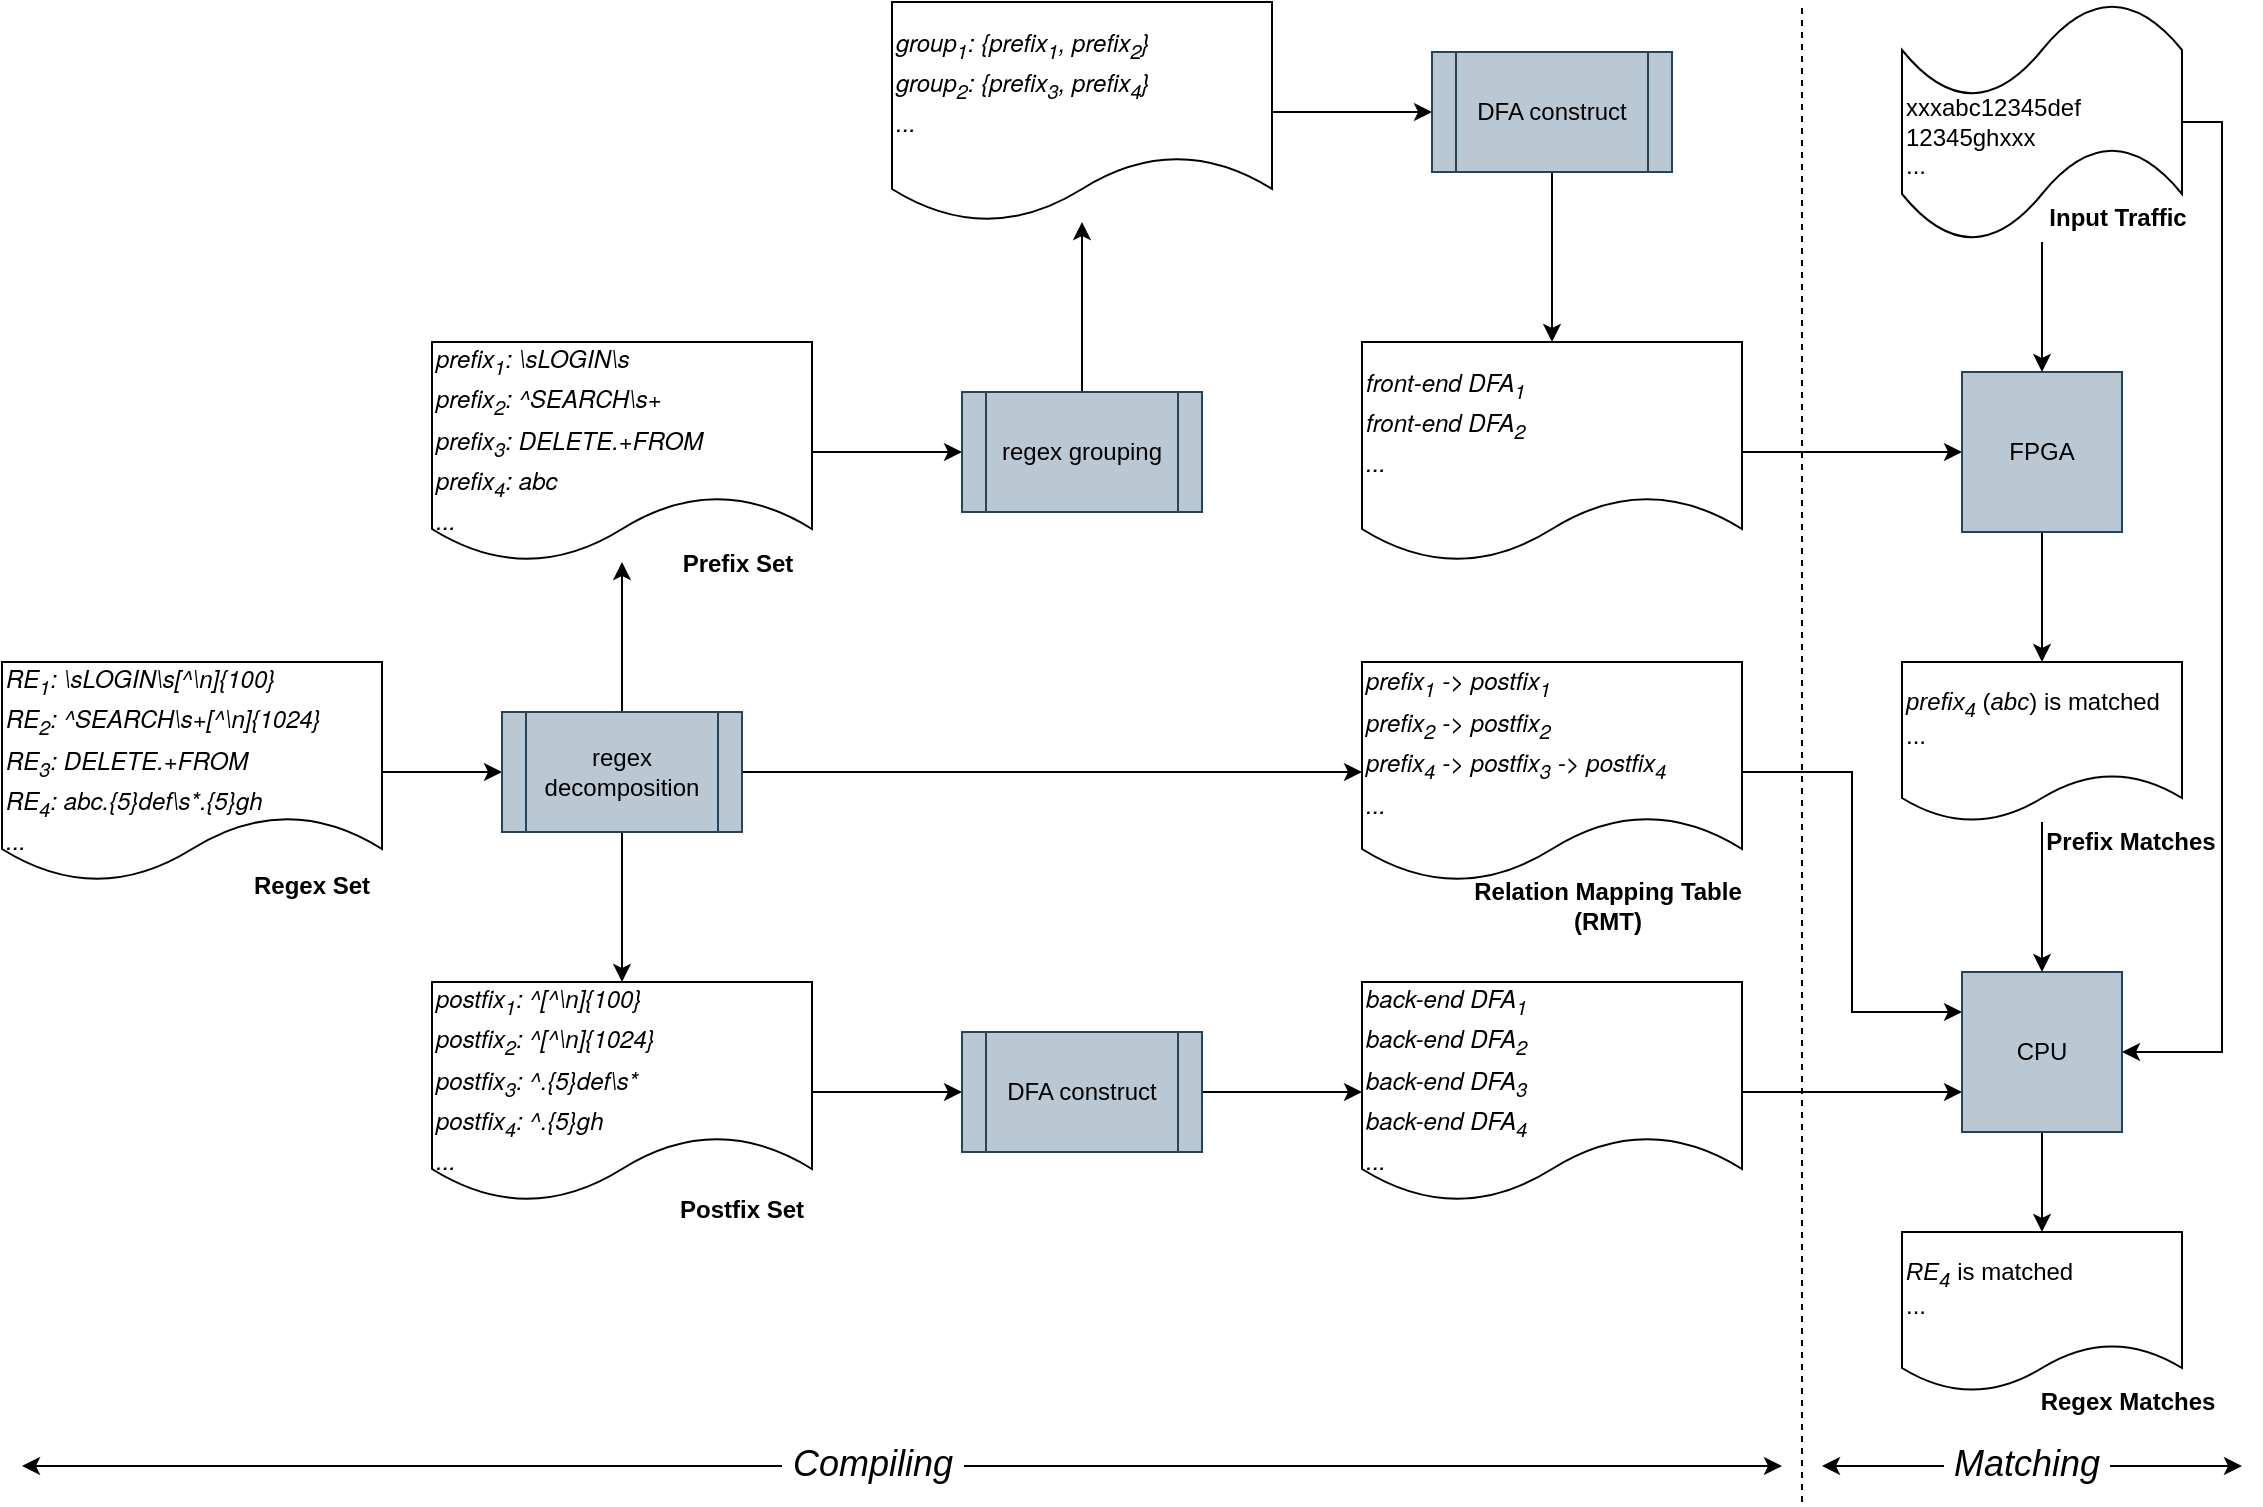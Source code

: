 <mxfile version="13.10.0" type="github">
  <diagram id="onxhnWPnqhLU__DKsyuA" name="Page-1">
    <mxGraphModel dx="1426" dy="794" grid="1" gridSize="10" guides="1" tooltips="1" connect="1" arrows="1" fold="1" page="1" pageScale="1" pageWidth="1169" pageHeight="1654" math="0" shadow="0">
      <root>
        <mxCell id="0" />
        <mxCell id="1" parent="0" />
        <mxCell id="F5_PWc8lOzp_SU4X4ztF-1" style="edgeStyle=orthogonalEdgeStyle;rounded=0;orthogonalLoop=1;jettySize=auto;html=1;exitX=1;exitY=0.5;exitDx=0;exitDy=0;entryX=0;entryY=0.5;entryDx=0;entryDy=0;" edge="1" parent="1" source="F5_PWc8lOzp_SU4X4ztF-2" target="F5_PWc8lOzp_SU4X4ztF-6">
          <mxGeometry relative="1" as="geometry" />
        </mxCell>
        <mxCell id="F5_PWc8lOzp_SU4X4ztF-2" value="&lt;p class=&quot;p1&quot; style=&quot;margin: 0px ; font-stretch: normal ; line-height: normal ; font-family: &amp;#34;helvetica neue&amp;#34;&quot;&gt;&lt;font style=&quot;font-size: 12px&quot;&gt;&lt;i&gt;&lt;br&gt;&lt;/i&gt;&lt;/font&gt;&lt;/p&gt;&lt;p class=&quot;p1&quot; style=&quot;margin: 0px ; font-stretch: normal ; line-height: normal ; font-family: &amp;#34;helvetica neue&amp;#34;&quot;&gt;&lt;font style=&quot;font-size: 12px&quot;&gt;&lt;i&gt;RE&lt;sub&gt;1&lt;/sub&gt;: \sLOGIN\s[^\n]{100}&lt;/i&gt;&lt;br&gt;&lt;/font&gt;&lt;/p&gt;&lt;p class=&quot;p1&quot; style=&quot;margin: 0px ; font-stretch: normal ; line-height: normal ; font-family: &amp;#34;helvetica neue&amp;#34;&quot;&gt;&lt;span class=&quot;s1&quot;&gt;&lt;i&gt;&lt;font style=&quot;font-size: 12px&quot;&gt;RE&lt;sub&gt;2&lt;/sub&gt;: ^SEARCH\s+[^\n]{1024}&lt;/font&gt;&lt;/i&gt;&lt;/span&gt;&lt;/p&gt;&lt;p class=&quot;p1&quot; style=&quot;margin: 0px ; font-stretch: normal ; line-height: normal ; font-family: &amp;#34;helvetica neue&amp;#34;&quot;&gt;&lt;span class=&quot;s1&quot;&gt;&lt;i&gt;&lt;font style=&quot;font-size: 12px&quot;&gt;RE&lt;sub&gt;3&lt;/sub&gt;: DELETE.+FROM&lt;/font&gt;&lt;/i&gt;&lt;/span&gt;&lt;/p&gt;&lt;p class=&quot;p1&quot; style=&quot;margin: 0px ; font-stretch: normal ; line-height: normal ; font-family: &amp;#34;helvetica neue&amp;#34;&quot;&gt;&lt;span class=&quot;s1&quot;&gt;&lt;i&gt;&lt;font style=&quot;font-size: 12px&quot;&gt;RE&lt;sub&gt;4&lt;/sub&gt;: abc.{5}def\s*.{5}gh&lt;/font&gt;&lt;/i&gt;&lt;/span&gt;&lt;/p&gt;&lt;p class=&quot;p1&quot; style=&quot;margin: 0px ; font-stretch: normal ; line-height: normal ; font-family: &amp;#34;helvetica neue&amp;#34;&quot;&gt;&lt;span class=&quot;s1&quot;&gt;&lt;i&gt;&lt;font style=&quot;font-size: 12px&quot;&gt;...&lt;/font&gt;&lt;/i&gt;&lt;/span&gt;&lt;/p&gt;" style="shape=document;whiteSpace=wrap;html=1;boundedLbl=1;align=left;" vertex="1" parent="1">
          <mxGeometry x="10" y="340" width="190" height="110" as="geometry" />
        </mxCell>
        <mxCell id="F5_PWc8lOzp_SU4X4ztF-3" style="edgeStyle=orthogonalEdgeStyle;rounded=0;orthogonalLoop=1;jettySize=auto;html=1;exitX=0.5;exitY=0;exitDx=0;exitDy=0;" edge="1" parent="1" source="F5_PWc8lOzp_SU4X4ztF-6" target="F5_PWc8lOzp_SU4X4ztF-8">
          <mxGeometry relative="1" as="geometry" />
        </mxCell>
        <mxCell id="F5_PWc8lOzp_SU4X4ztF-4" style="edgeStyle=orthogonalEdgeStyle;rounded=0;orthogonalLoop=1;jettySize=auto;html=1;exitX=0.5;exitY=1;exitDx=0;exitDy=0;entryX=0.5;entryY=0;entryDx=0;entryDy=0;" edge="1" parent="1" source="F5_PWc8lOzp_SU4X4ztF-6" target="F5_PWc8lOzp_SU4X4ztF-10">
          <mxGeometry relative="1" as="geometry" />
        </mxCell>
        <mxCell id="F5_PWc8lOzp_SU4X4ztF-5" value="" style="edgeStyle=orthogonalEdgeStyle;rounded=0;orthogonalLoop=1;jettySize=auto;html=1;" edge="1" parent="1" source="F5_PWc8lOzp_SU4X4ztF-6" target="F5_PWc8lOzp_SU4X4ztF-24">
          <mxGeometry relative="1" as="geometry" />
        </mxCell>
        <mxCell id="F5_PWc8lOzp_SU4X4ztF-6" value="regex decomposition" style="shape=process;whiteSpace=wrap;html=1;backgroundOutline=1;fillColor=#bac8d3;strokeColor=#23445d;" vertex="1" parent="1">
          <mxGeometry x="260" y="365" width="120" height="60" as="geometry" />
        </mxCell>
        <mxCell id="F5_PWc8lOzp_SU4X4ztF-7" style="edgeStyle=orthogonalEdgeStyle;rounded=0;orthogonalLoop=1;jettySize=auto;html=1;exitX=1;exitY=0.5;exitDx=0;exitDy=0;entryX=0;entryY=0.5;entryDx=0;entryDy=0;" edge="1" parent="1" source="F5_PWc8lOzp_SU4X4ztF-8" target="F5_PWc8lOzp_SU4X4ztF-12">
          <mxGeometry relative="1" as="geometry" />
        </mxCell>
        <mxCell id="F5_PWc8lOzp_SU4X4ztF-8" value="&lt;p class=&quot;p1&quot; style=&quot;margin: 0px ; font-stretch: normal ; line-height: normal&quot;&gt;&lt;font face=&quot;helvetica neue&quot; style=&quot;font-size: 12px&quot;&gt;&lt;i&gt;&lt;br&gt;&lt;/i&gt;&lt;/font&gt;&lt;/p&gt;&lt;p class=&quot;p1&quot; style=&quot;margin: 0px ; font-stretch: normal ; line-height: normal&quot;&gt;&lt;font face=&quot;helvetica neue&quot; style=&quot;font-size: 12px&quot;&gt;&lt;i&gt;prefix&lt;sub&gt;1&lt;/sub&gt;: \sLOGIN\s&lt;/i&gt;&lt;/font&gt;&lt;/p&gt;&lt;p class=&quot;p1&quot; style=&quot;margin: 0px ; font-stretch: normal ; line-height: normal&quot;&gt;&lt;font face=&quot;helvetica neue&quot; style=&quot;font-size: 12px&quot;&gt;&lt;i&gt;prefix&lt;sub&gt;2&lt;/sub&gt;: ^SEARCH\s+&lt;/i&gt;&lt;/font&gt;&lt;/p&gt;&lt;p class=&quot;p1&quot; style=&quot;margin: 0px ; font-stretch: normal ; line-height: normal&quot;&gt;&lt;font face=&quot;helvetica neue&quot; style=&quot;font-size: 12px&quot;&gt;&lt;i&gt;prefix&lt;sub&gt;3&lt;/sub&gt;: DELETE.+FROM&lt;/i&gt;&lt;/font&gt;&lt;/p&gt;&lt;p class=&quot;p1&quot; style=&quot;margin: 0px ; font-stretch: normal ; line-height: normal&quot;&gt;&lt;font face=&quot;helvetica neue&quot; style=&quot;font-size: 12px&quot;&gt;&lt;i&gt;prefix&lt;sub&gt;4&lt;/sub&gt;: abc&lt;/i&gt;&lt;/font&gt;&lt;/p&gt;&lt;p class=&quot;p1&quot; style=&quot;margin: 0px ; font-stretch: normal ; line-height: normal&quot;&gt;&lt;font face=&quot;helvetica neue&quot; style=&quot;font-size: 12px&quot;&gt;&lt;i&gt;...&lt;/i&gt;&lt;/font&gt;&lt;/p&gt;" style="shape=document;whiteSpace=wrap;html=1;boundedLbl=1;align=left;" vertex="1" parent="1">
          <mxGeometry x="225" y="180" width="190" height="110" as="geometry" />
        </mxCell>
        <mxCell id="F5_PWc8lOzp_SU4X4ztF-9" value="" style="edgeStyle=orthogonalEdgeStyle;rounded=0;orthogonalLoop=1;jettySize=auto;html=1;" edge="1" parent="1" source="F5_PWc8lOzp_SU4X4ztF-10" target="F5_PWc8lOzp_SU4X4ztF-18">
          <mxGeometry relative="1" as="geometry" />
        </mxCell>
        <mxCell id="F5_PWc8lOzp_SU4X4ztF-10" value="&lt;p class=&quot;p1&quot; style=&quot;margin: 0px ; font-stretch: normal ; line-height: normal&quot;&gt;&lt;font face=&quot;helvetica neue&quot; style=&quot;font-size: 12px&quot;&gt;&lt;i&gt;&lt;br&gt;&lt;/i&gt;&lt;/font&gt;&lt;/p&gt;&lt;p class=&quot;p1&quot; style=&quot;margin: 0px ; font-stretch: normal ; line-height: normal&quot;&gt;&lt;font face=&quot;helvetica neue&quot; style=&quot;font-size: 12px&quot;&gt;&lt;i&gt;postfix&lt;sub&gt;1&lt;/sub&gt;: ^[^\n]{100}&lt;/i&gt;&lt;/font&gt;&lt;/p&gt;&lt;p class=&quot;p1&quot; style=&quot;margin: 0px ; font-stretch: normal ; line-height: normal&quot;&gt;&lt;font face=&quot;helvetica neue&quot; style=&quot;font-size: 12px&quot;&gt;&lt;i&gt;postfix&lt;sub&gt;2&lt;/sub&gt;: ^[^\n]{1024}&lt;/i&gt;&lt;/font&gt;&lt;/p&gt;&lt;p class=&quot;p1&quot; style=&quot;margin: 0px ; font-stretch: normal ; line-height: normal&quot;&gt;&lt;font face=&quot;helvetica neue&quot; style=&quot;font-size: 12px&quot;&gt;&lt;i&gt;postfix&lt;sub&gt;3&lt;/sub&gt;: ^.{5}def\s*&lt;/i&gt;&lt;/font&gt;&lt;/p&gt;&lt;p class=&quot;p1&quot; style=&quot;margin: 0px ; font-stretch: normal ; line-height: normal&quot;&gt;&lt;font face=&quot;helvetica neue&quot; style=&quot;font-size: 12px&quot;&gt;&lt;i&gt;postfix&lt;sub&gt;4&lt;/sub&gt;: ^.{5}gh&lt;/i&gt;&lt;/font&gt;&lt;/p&gt;&lt;p class=&quot;p1&quot; style=&quot;margin: 0px ; font-stretch: normal ; line-height: normal&quot;&gt;&lt;font face=&quot;helvetica neue&quot; style=&quot;font-size: 12px&quot;&gt;&lt;i&gt;...&lt;/i&gt;&lt;/font&gt;&lt;/p&gt;" style="shape=document;whiteSpace=wrap;html=1;boundedLbl=1;align=left;" vertex="1" parent="1">
          <mxGeometry x="225" y="500" width="190" height="110" as="geometry" />
        </mxCell>
        <mxCell id="F5_PWc8lOzp_SU4X4ztF-11" value="" style="edgeStyle=orthogonalEdgeStyle;rounded=0;orthogonalLoop=1;jettySize=auto;html=1;" edge="1" parent="1" source="F5_PWc8lOzp_SU4X4ztF-12" target="F5_PWc8lOzp_SU4X4ztF-14">
          <mxGeometry relative="1" as="geometry" />
        </mxCell>
        <mxCell id="F5_PWc8lOzp_SU4X4ztF-12" value="regex grouping" style="shape=process;whiteSpace=wrap;html=1;backgroundOutline=1;fillColor=#bac8d3;strokeColor=#23445d;" vertex="1" parent="1">
          <mxGeometry x="490" y="205" width="120" height="60" as="geometry" />
        </mxCell>
        <mxCell id="F5_PWc8lOzp_SU4X4ztF-13" value="" style="edgeStyle=orthogonalEdgeStyle;rounded=0;orthogonalLoop=1;jettySize=auto;html=1;" edge="1" parent="1" source="F5_PWc8lOzp_SU4X4ztF-14" target="F5_PWc8lOzp_SU4X4ztF-16">
          <mxGeometry relative="1" as="geometry" />
        </mxCell>
        <mxCell id="F5_PWc8lOzp_SU4X4ztF-14" value="&lt;p class=&quot;p1&quot; style=&quot;margin: 0px ; font-stretch: normal ; line-height: normal&quot;&gt;&lt;font face=&quot;helvetica neue&quot; style=&quot;font-size: 12px&quot;&gt;&lt;i&gt;group&lt;sub&gt;1&lt;/sub&gt;: {prefix&lt;sub&gt;1&lt;/sub&gt;, prefix&lt;sub&gt;2&lt;/sub&gt;}&lt;/i&gt;&lt;/font&gt;&lt;/p&gt;&lt;p class=&quot;p1&quot; style=&quot;margin: 0px ; font-stretch: normal ; line-height: normal&quot;&gt;&lt;font face=&quot;helvetica neue&quot; style=&quot;font-size: 12px&quot;&gt;&lt;i&gt;group&lt;sub&gt;2&lt;/sub&gt;: {prefix&lt;sub&gt;3&lt;/sub&gt;, prefix&lt;sub&gt;4&lt;/sub&gt;}&lt;/i&gt;&lt;/font&gt;&lt;/p&gt;&lt;p class=&quot;p1&quot; style=&quot;margin: 0px ; font-stretch: normal ; line-height: normal&quot;&gt;&lt;font face=&quot;helvetica neue&quot; style=&quot;font-size: 12px&quot;&gt;&lt;i&gt;...&lt;/i&gt;&lt;/font&gt;&lt;/p&gt;" style="shape=document;whiteSpace=wrap;html=1;boundedLbl=1;align=left;" vertex="1" parent="1">
          <mxGeometry x="455" y="10" width="190" height="110" as="geometry" />
        </mxCell>
        <mxCell id="F5_PWc8lOzp_SU4X4ztF-15" value="" style="edgeStyle=orthogonalEdgeStyle;rounded=0;orthogonalLoop=1;jettySize=auto;html=1;" edge="1" parent="1" source="F5_PWc8lOzp_SU4X4ztF-16" target="F5_PWc8lOzp_SU4X4ztF-20">
          <mxGeometry relative="1" as="geometry" />
        </mxCell>
        <mxCell id="F5_PWc8lOzp_SU4X4ztF-16" value="DFA construct" style="shape=process;whiteSpace=wrap;html=1;backgroundOutline=1;fillColor=#bac8d3;strokeColor=#23445d;" vertex="1" parent="1">
          <mxGeometry x="725" y="35" width="120" height="60" as="geometry" />
        </mxCell>
        <mxCell id="F5_PWc8lOzp_SU4X4ztF-17" value="" style="edgeStyle=orthogonalEdgeStyle;rounded=0;orthogonalLoop=1;jettySize=auto;html=1;" edge="1" parent="1" source="F5_PWc8lOzp_SU4X4ztF-18" target="F5_PWc8lOzp_SU4X4ztF-22">
          <mxGeometry relative="1" as="geometry" />
        </mxCell>
        <mxCell id="F5_PWc8lOzp_SU4X4ztF-18" value="DFA construct" style="shape=process;whiteSpace=wrap;html=1;backgroundOutline=1;fillColor=#bac8d3;strokeColor=#23445d;" vertex="1" parent="1">
          <mxGeometry x="490" y="525" width="120" height="60" as="geometry" />
        </mxCell>
        <mxCell id="F5_PWc8lOzp_SU4X4ztF-19" value="" style="edgeStyle=orthogonalEdgeStyle;rounded=0;orthogonalLoop=1;jettySize=auto;html=1;" edge="1" parent="1" source="F5_PWc8lOzp_SU4X4ztF-20" target="F5_PWc8lOzp_SU4X4ztF-26">
          <mxGeometry relative="1" as="geometry" />
        </mxCell>
        <mxCell id="F5_PWc8lOzp_SU4X4ztF-20" value="&lt;p class=&quot;p1&quot; style=&quot;margin: 0px ; font-stretch: normal ; line-height: normal&quot;&gt;&lt;font face=&quot;helvetica neue&quot; style=&quot;font-size: 12px&quot;&gt;&lt;i&gt;front-end DFA&lt;sub&gt;1&lt;/sub&gt;&lt;/i&gt;&lt;/font&gt;&lt;/p&gt;&lt;p class=&quot;p1&quot; style=&quot;margin: 0px ; font-stretch: normal ; line-height: normal&quot;&gt;&lt;font face=&quot;helvetica neue&quot; style=&quot;font-size: 12px&quot;&gt;&lt;i&gt;front-end DFA&lt;sub&gt;2&lt;/sub&gt;&lt;/i&gt;&lt;/font&gt;&lt;/p&gt;&lt;p class=&quot;p1&quot; style=&quot;margin: 0px ; font-stretch: normal ; line-height: normal&quot;&gt;&lt;font face=&quot;helvetica neue&quot; style=&quot;font-size: 12px&quot;&gt;&lt;i&gt;...&lt;/i&gt;&lt;/font&gt;&lt;/p&gt;" style="shape=document;whiteSpace=wrap;html=1;boundedLbl=1;align=left;" vertex="1" parent="1">
          <mxGeometry x="690" y="180" width="190" height="110" as="geometry" />
        </mxCell>
        <mxCell id="F5_PWc8lOzp_SU4X4ztF-21" style="edgeStyle=orthogonalEdgeStyle;rounded=0;orthogonalLoop=1;jettySize=auto;html=1;exitX=1;exitY=0.5;exitDx=0;exitDy=0;entryX=0;entryY=0.75;entryDx=0;entryDy=0;" edge="1" parent="1" source="F5_PWc8lOzp_SU4X4ztF-22" target="F5_PWc8lOzp_SU4X4ztF-28">
          <mxGeometry relative="1" as="geometry" />
        </mxCell>
        <mxCell id="F5_PWc8lOzp_SU4X4ztF-22" value="&lt;p class=&quot;p1&quot; style=&quot;margin: 0px ; font-stretch: normal ; line-height: normal&quot;&gt;&lt;font face=&quot;helvetica neue&quot; style=&quot;font-size: 12px&quot;&gt;&lt;i&gt;&lt;br&gt;&lt;/i&gt;&lt;/font&gt;&lt;/p&gt;&lt;p class=&quot;p1&quot; style=&quot;margin: 0px ; font-stretch: normal ; line-height: normal&quot;&gt;&lt;font face=&quot;helvetica neue&quot; style=&quot;font-size: 12px&quot;&gt;&lt;i&gt;back-end DFA&lt;sub&gt;1&lt;/sub&gt;&lt;/i&gt;&lt;/font&gt;&lt;/p&gt;&lt;p class=&quot;p1&quot; style=&quot;margin: 0px ; font-stretch: normal ; line-height: normal&quot;&gt;&lt;font face=&quot;helvetica neue&quot; style=&quot;font-size: 12px&quot;&gt;&lt;i&gt;back-end DFA&lt;sub&gt;2&lt;/sub&gt;&lt;/i&gt;&lt;/font&gt;&lt;/p&gt;&lt;p class=&quot;p1&quot; style=&quot;margin: 0px ; font-stretch: normal ; line-height: normal&quot;&gt;&lt;font face=&quot;helvetica neue&quot; style=&quot;font-size: 12px&quot;&gt;&lt;i&gt;back-end DFA&lt;sub&gt;3&lt;/sub&gt;&lt;/i&gt;&lt;/font&gt;&lt;/p&gt;&lt;p class=&quot;p1&quot; style=&quot;margin: 0px ; font-stretch: normal ; line-height: normal&quot;&gt;&lt;font face=&quot;helvetica neue&quot; style=&quot;font-size: 12px&quot;&gt;&lt;i&gt;back-end DFA&lt;sub&gt;4&lt;/sub&gt;&lt;/i&gt;&lt;/font&gt;&lt;/p&gt;&lt;p class=&quot;p1&quot; style=&quot;margin: 0px ; font-stretch: normal ; line-height: normal&quot;&gt;&lt;font face=&quot;helvetica neue&quot; style=&quot;font-size: 12px&quot;&gt;&lt;i&gt;...&lt;/i&gt;&lt;/font&gt;&lt;/p&gt;" style="shape=document;whiteSpace=wrap;html=1;boundedLbl=1;align=left;" vertex="1" parent="1">
          <mxGeometry x="690" y="500" width="190" height="110" as="geometry" />
        </mxCell>
        <mxCell id="F5_PWc8lOzp_SU4X4ztF-23" style="edgeStyle=orthogonalEdgeStyle;rounded=0;orthogonalLoop=1;jettySize=auto;html=1;entryX=0;entryY=0.25;entryDx=0;entryDy=0;" edge="1" parent="1" source="F5_PWc8lOzp_SU4X4ztF-24" target="F5_PWc8lOzp_SU4X4ztF-28">
          <mxGeometry relative="1" as="geometry" />
        </mxCell>
        <mxCell id="F5_PWc8lOzp_SU4X4ztF-24" value="&lt;p class=&quot;p1&quot; style=&quot;margin: 0px ; font-stretch: normal ; line-height: normal&quot;&gt;&lt;font face=&quot;helvetica neue&quot; style=&quot;font-size: 12px&quot;&gt;&lt;i&gt;prefix&lt;sub&gt;1&lt;/sub&gt; -&amp;gt; postfix&lt;sub&gt;1&lt;/sub&gt;&lt;/i&gt;&lt;/font&gt;&lt;/p&gt;&lt;p class=&quot;p1&quot; style=&quot;margin: 0px ; font-stretch: normal ; line-height: normal&quot;&gt;&lt;font face=&quot;helvetica neue&quot; style=&quot;font-size: 12px&quot;&gt;&lt;i&gt;prefix&lt;sub&gt;2&lt;/sub&gt; -&amp;gt; postfix&lt;sub&gt;2&lt;/sub&gt;&lt;/i&gt;&lt;/font&gt;&lt;/p&gt;&lt;p class=&quot;p1&quot; style=&quot;margin: 0px ; font-stretch: normal ; line-height: normal&quot;&gt;&lt;font face=&quot;helvetica neue&quot; style=&quot;font-size: 12px&quot;&gt;&lt;i&gt;prefix&lt;sub&gt;4&lt;/sub&gt; -&amp;gt; postfix&lt;sub&gt;3&lt;/sub&gt; -&amp;gt; postfix&lt;sub&gt;4&lt;/sub&gt;&lt;/i&gt;&lt;/font&gt;&lt;/p&gt;&lt;p class=&quot;p1&quot; style=&quot;margin: 0px ; font-stretch: normal ; line-height: normal&quot;&gt;&lt;font face=&quot;helvetica neue&quot; style=&quot;font-size: 12px&quot;&gt;&lt;i&gt;...&lt;/i&gt;&lt;/font&gt;&lt;/p&gt;" style="shape=document;whiteSpace=wrap;html=1;boundedLbl=1;align=left;" vertex="1" parent="1">
          <mxGeometry x="690" y="340" width="190" height="110" as="geometry" />
        </mxCell>
        <mxCell id="F5_PWc8lOzp_SU4X4ztF-25" value="" style="edgeStyle=orthogonalEdgeStyle;rounded=0;orthogonalLoop=1;jettySize=auto;html=1;" edge="1" parent="1" source="F5_PWc8lOzp_SU4X4ztF-26" target="F5_PWc8lOzp_SU4X4ztF-33">
          <mxGeometry relative="1" as="geometry" />
        </mxCell>
        <mxCell id="F5_PWc8lOzp_SU4X4ztF-26" value="FPGA" style="whiteSpace=wrap;html=1;aspect=fixed;fillColor=#bac8d3;strokeColor=#23445d;" vertex="1" parent="1">
          <mxGeometry x="990" y="195" width="80" height="80" as="geometry" />
        </mxCell>
        <mxCell id="F5_PWc8lOzp_SU4X4ztF-27" value="" style="edgeStyle=orthogonalEdgeStyle;rounded=0;orthogonalLoop=1;jettySize=auto;html=1;" edge="1" parent="1" source="F5_PWc8lOzp_SU4X4ztF-28" target="F5_PWc8lOzp_SU4X4ztF-34">
          <mxGeometry relative="1" as="geometry" />
        </mxCell>
        <mxCell id="F5_PWc8lOzp_SU4X4ztF-28" value="CPU" style="whiteSpace=wrap;html=1;aspect=fixed;fillColor=#bac8d3;strokeColor=#23445d;" vertex="1" parent="1">
          <mxGeometry x="990" y="495" width="80" height="80" as="geometry" />
        </mxCell>
        <mxCell id="F5_PWc8lOzp_SU4X4ztF-29" value="" style="edgeStyle=orthogonalEdgeStyle;rounded=0;orthogonalLoop=1;jettySize=auto;html=1;" edge="1" parent="1" source="F5_PWc8lOzp_SU4X4ztF-31" target="F5_PWc8lOzp_SU4X4ztF-26">
          <mxGeometry relative="1" as="geometry" />
        </mxCell>
        <mxCell id="F5_PWc8lOzp_SU4X4ztF-30" style="edgeStyle=orthogonalEdgeStyle;rounded=0;orthogonalLoop=1;jettySize=auto;html=1;entryX=1;entryY=0.5;entryDx=0;entryDy=0;exitX=1;exitY=0.5;exitDx=0;exitDy=0;exitPerimeter=0;" edge="1" parent="1" source="F5_PWc8lOzp_SU4X4ztF-31" target="F5_PWc8lOzp_SU4X4ztF-28">
          <mxGeometry relative="1" as="geometry" />
        </mxCell>
        <mxCell id="F5_PWc8lOzp_SU4X4ztF-31" value="&lt;br&gt;xxxabc12345def&lt;br&gt;12345ghxxx&lt;br&gt;..." style="shape=tape;whiteSpace=wrap;html=1;align=left;" vertex="1" parent="1">
          <mxGeometry x="960" y="10" width="140" height="120" as="geometry" />
        </mxCell>
        <mxCell id="F5_PWc8lOzp_SU4X4ztF-32" value="" style="edgeStyle=orthogonalEdgeStyle;rounded=0;orthogonalLoop=1;jettySize=auto;html=1;" edge="1" parent="1" source="F5_PWc8lOzp_SU4X4ztF-33" target="F5_PWc8lOzp_SU4X4ztF-28">
          <mxGeometry relative="1" as="geometry" />
        </mxCell>
        <mxCell id="F5_PWc8lOzp_SU4X4ztF-33" value="&lt;i&gt;prefix&lt;sub&gt;4&lt;/sub&gt;&lt;/i&gt; (&lt;i&gt;abc&lt;/i&gt;) is matched&lt;br&gt;..." style="shape=document;whiteSpace=wrap;html=1;boundedLbl=1;align=left;" vertex="1" parent="1">
          <mxGeometry x="960" y="340" width="140" height="80" as="geometry" />
        </mxCell>
        <mxCell id="F5_PWc8lOzp_SU4X4ztF-34" value="&lt;i&gt;RE&lt;sub&gt;4&lt;/sub&gt;&lt;/i&gt; is matched&lt;br&gt;..." style="shape=document;whiteSpace=wrap;html=1;boundedLbl=1;align=left;" vertex="1" parent="1">
          <mxGeometry x="960" y="625" width="140" height="80" as="geometry" />
        </mxCell>
        <mxCell id="F5_PWc8lOzp_SU4X4ztF-35" value="&lt;b&gt;Regex Set&lt;/b&gt;" style="text;html=1;strokeColor=none;fillColor=none;align=center;verticalAlign=middle;whiteSpace=wrap;rounded=0;" vertex="1" parent="1">
          <mxGeometry x="130" y="442" width="70" height="20" as="geometry" />
        </mxCell>
        <mxCell id="F5_PWc8lOzp_SU4X4ztF-36" value="&lt;b&gt;Prefix Set&lt;/b&gt;" style="text;html=1;strokeColor=none;fillColor=none;align=center;verticalAlign=middle;whiteSpace=wrap;rounded=0;" vertex="1" parent="1">
          <mxGeometry x="343" y="281" width="70" height="20" as="geometry" />
        </mxCell>
        <mxCell id="F5_PWc8lOzp_SU4X4ztF-37" value="&lt;b&gt;Postfix Set&lt;/b&gt;" style="text;html=1;strokeColor=none;fillColor=none;align=center;verticalAlign=middle;whiteSpace=wrap;rounded=0;" vertex="1" parent="1">
          <mxGeometry x="345" y="604" width="70" height="20" as="geometry" />
        </mxCell>
        <mxCell id="F5_PWc8lOzp_SU4X4ztF-38" value="&lt;b&gt;Relation Mapping Table&lt;br&gt;(RMT)&lt;br&gt;&lt;/b&gt;" style="text;html=1;strokeColor=none;fillColor=none;align=center;verticalAlign=middle;whiteSpace=wrap;rounded=0;" vertex="1" parent="1">
          <mxGeometry x="743" y="452" width="140" height="20" as="geometry" />
        </mxCell>
        <mxCell id="F5_PWc8lOzp_SU4X4ztF-39" value="&lt;b&gt;Input Traffic&lt;/b&gt;" style="text;html=1;strokeColor=none;fillColor=none;align=center;verticalAlign=middle;whiteSpace=wrap;rounded=0;" vertex="1" parent="1">
          <mxGeometry x="1023" y="108" width="90" height="20" as="geometry" />
        </mxCell>
        <mxCell id="F5_PWc8lOzp_SU4X4ztF-40" value="&lt;b&gt;Prefix Matches&lt;/b&gt;" style="text;html=1;strokeColor=none;fillColor=none;align=center;verticalAlign=middle;whiteSpace=wrap;rounded=0;" vertex="1" parent="1">
          <mxGeometry x="1031" y="420" width="87" height="20" as="geometry" />
        </mxCell>
        <mxCell id="F5_PWc8lOzp_SU4X4ztF-41" value="&lt;b&gt;Regex Matches&lt;/b&gt;" style="text;html=1;strokeColor=none;fillColor=none;align=center;verticalAlign=middle;whiteSpace=wrap;rounded=0;" vertex="1" parent="1">
          <mxGeometry x="1024.5" y="700" width="95.5" height="20" as="geometry" />
        </mxCell>
        <mxCell id="F5_PWc8lOzp_SU4X4ztF-42" value="" style="endArrow=none;dashed=1;html=1;" edge="1" parent="1">
          <mxGeometry width="50" height="50" relative="1" as="geometry">
            <mxPoint x="910" y="760" as="sourcePoint" />
            <mxPoint x="910" y="10" as="targetPoint" />
          </mxGeometry>
        </mxCell>
        <mxCell id="F5_PWc8lOzp_SU4X4ztF-43" value="" style="endArrow=classic;startArrow=classic;html=1;" edge="1" parent="1">
          <mxGeometry width="50" height="50" relative="1" as="geometry">
            <mxPoint x="20" y="742" as="sourcePoint" />
            <mxPoint x="900" y="742" as="targetPoint" />
          </mxGeometry>
        </mxCell>
        <mxCell id="F5_PWc8lOzp_SU4X4ztF-44" value="&lt;i&gt;&lt;font style=&quot;font-size: 18px&quot;&gt;&amp;nbsp;Compiling&amp;nbsp;&lt;/font&gt;&lt;/i&gt;" style="edgeLabel;html=1;align=center;verticalAlign=middle;resizable=0;points=[];" vertex="1" connectable="0" parent="F5_PWc8lOzp_SU4X4ztF-43">
          <mxGeometry x="-0.034" y="-2" relative="1" as="geometry">
            <mxPoint y="-3" as="offset" />
          </mxGeometry>
        </mxCell>
        <mxCell id="F5_PWc8lOzp_SU4X4ztF-45" value="" style="endArrow=classic;startArrow=classic;html=1;" edge="1" parent="1">
          <mxGeometry width="50" height="50" relative="1" as="geometry">
            <mxPoint x="920" y="742" as="sourcePoint" />
            <mxPoint x="1130" y="742" as="targetPoint" />
          </mxGeometry>
        </mxCell>
        <mxCell id="F5_PWc8lOzp_SU4X4ztF-46" value="&lt;i&gt;&lt;font style=&quot;font-size: 18px&quot;&gt;&amp;nbsp;Matching&amp;nbsp;&lt;/font&gt;&lt;/i&gt;" style="edgeLabel;html=1;align=center;verticalAlign=middle;resizable=0;points=[];" vertex="1" connectable="0" parent="F5_PWc8lOzp_SU4X4ztF-45">
          <mxGeometry x="-0.034" y="-2" relative="1" as="geometry">
            <mxPoint y="-3" as="offset" />
          </mxGeometry>
        </mxCell>
      </root>
    </mxGraphModel>
  </diagram>
</mxfile>
